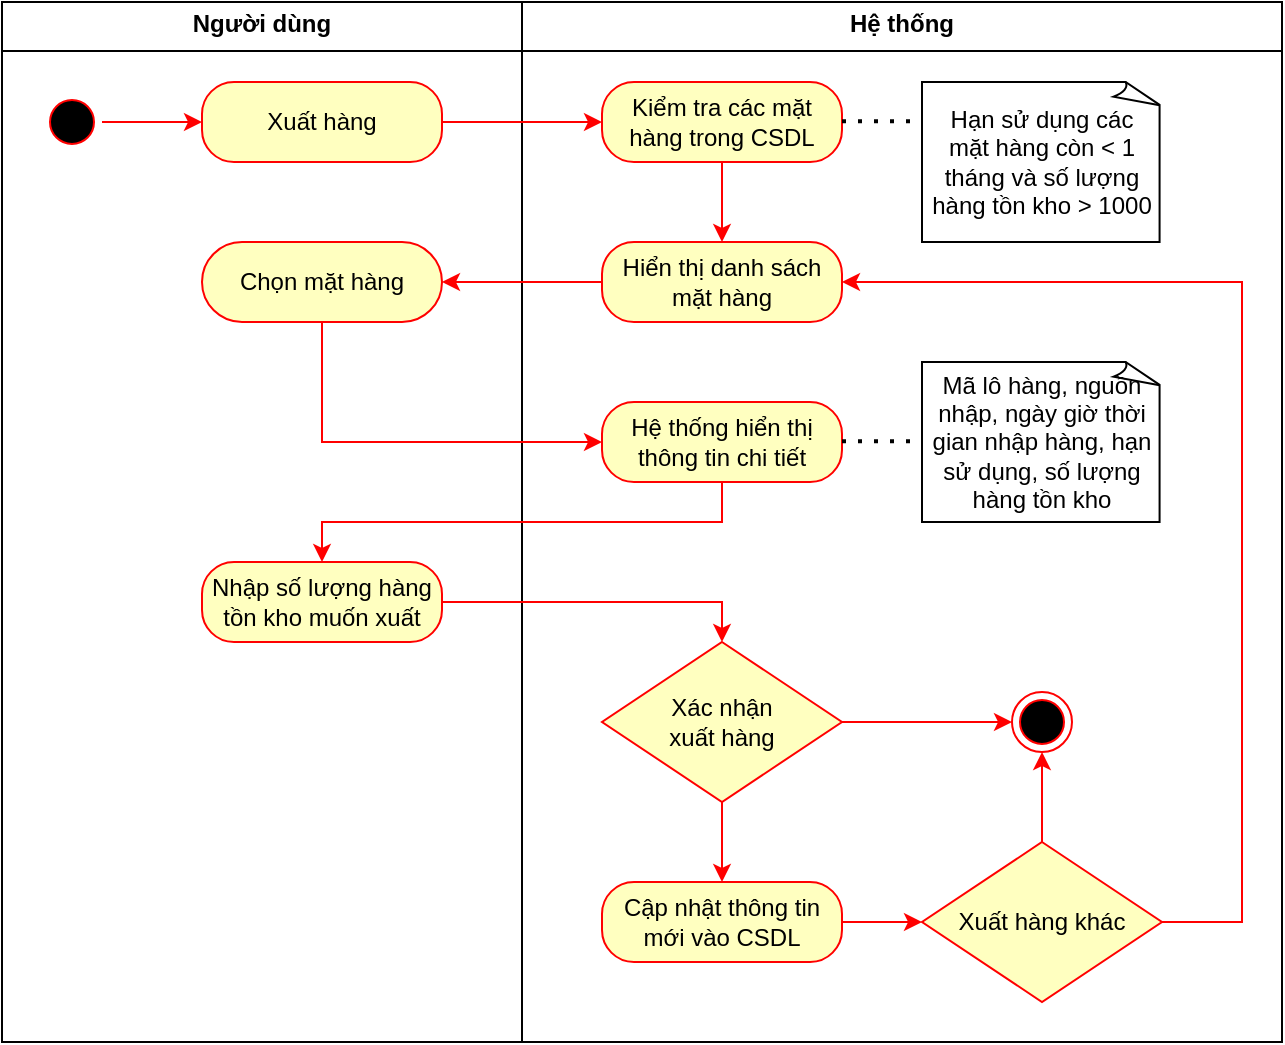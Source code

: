 <mxfile version="26.0.7">
  <diagram name="Page-1" id="qjxpVgBRS9zOOTXjjIfq">
    <mxGraphModel dx="976" dy="418" grid="1" gridSize="10" guides="1" tooltips="1" connect="1" arrows="1" fold="1" page="1" pageScale="1" pageWidth="850" pageHeight="1100" math="0" shadow="0">
      <root>
        <mxCell id="0" />
        <mxCell id="1" parent="0" />
        <mxCell id="E6wu_Sl9GeRM73bdmKUh-53" value="&lt;p style=&quot;margin:0px;margin-top:4px;text-align:center;&quot;&gt;&lt;b&gt;Hệ thống&lt;/b&gt;&lt;/p&gt;&lt;hr size=&quot;1&quot; style=&quot;border-style:solid;&quot;&gt;&lt;div style=&quot;height:2px;&quot;&gt;&lt;/div&gt;" style="verticalAlign=top;align=left;overflow=fill;html=1;whiteSpace=wrap;" vertex="1" parent="1">
          <mxGeometry x="260" width="380" height="520" as="geometry" />
        </mxCell>
        <mxCell id="E6wu_Sl9GeRM73bdmKUh-52" value="&lt;p style=&quot;margin:0px;margin-top:4px;text-align:center;&quot;&gt;&lt;b&gt;Người dùng&lt;/b&gt;&lt;/p&gt;&lt;hr size=&quot;1&quot; style=&quot;border-style:solid;&quot;&gt;&lt;div style=&quot;height:2px;&quot;&gt;&lt;/div&gt;" style="verticalAlign=top;align=left;overflow=fill;html=1;whiteSpace=wrap;" vertex="1" parent="1">
          <mxGeometry width="260" height="520" as="geometry" />
        </mxCell>
        <mxCell id="E6wu_Sl9GeRM73bdmKUh-49" value="" style="edgeStyle=orthogonalEdgeStyle;rounded=0;orthogonalLoop=1;jettySize=auto;html=1;strokeColor=light-dark(#FF0000,#FFFFFF);" edge="1" parent="1" source="E6wu_Sl9GeRM73bdmKUh-1" target="E6wu_Sl9GeRM73bdmKUh-2">
          <mxGeometry relative="1" as="geometry" />
        </mxCell>
        <mxCell id="E6wu_Sl9GeRM73bdmKUh-1" value="" style="ellipse;html=1;shape=startState;fillColor=#000000;strokeColor=light-dark(#FF0000,#FFFFFF);" vertex="1" parent="1">
          <mxGeometry x="20" y="45" width="30" height="30" as="geometry" />
        </mxCell>
        <mxCell id="E6wu_Sl9GeRM73bdmKUh-5" value="" style="edgeStyle=orthogonalEdgeStyle;rounded=0;orthogonalLoop=1;jettySize=auto;html=1;strokeColor=light-dark(#FF0000,#FFFFFF);" edge="1" parent="1" source="E6wu_Sl9GeRM73bdmKUh-2" target="E6wu_Sl9GeRM73bdmKUh-3">
          <mxGeometry relative="1" as="geometry" />
        </mxCell>
        <mxCell id="E6wu_Sl9GeRM73bdmKUh-2" value="Xuất hàng" style="rounded=1;whiteSpace=wrap;html=1;arcSize=40;fontColor=#000000;fillColor=#ffffc0;strokeColor=light-dark(#FF0000,#FFFFFF);" vertex="1" parent="1">
          <mxGeometry x="100" y="40" width="120" height="40" as="geometry" />
        </mxCell>
        <mxCell id="E6wu_Sl9GeRM73bdmKUh-36" value="" style="edgeStyle=orthogonalEdgeStyle;rounded=0;orthogonalLoop=1;jettySize=auto;html=1;strokeColor=light-dark(#FF0000,#FFFFFF);" edge="1" parent="1" source="E6wu_Sl9GeRM73bdmKUh-3" target="E6wu_Sl9GeRM73bdmKUh-35">
          <mxGeometry relative="1" as="geometry" />
        </mxCell>
        <mxCell id="E6wu_Sl9GeRM73bdmKUh-3" value="Kiểm tra các mặt hàng trong CSDL" style="rounded=1;whiteSpace=wrap;html=1;arcSize=40;fontColor=#000000;fillColor=#ffffc0;strokeColor=light-dark(#FF0000,#FFFFFF);" vertex="1" parent="1">
          <mxGeometry x="300" y="40" width="120" height="40" as="geometry" />
        </mxCell>
        <mxCell id="E6wu_Sl9GeRM73bdmKUh-6" value="Hạn sử dụng các&lt;br&gt;mặt hàng còn &amp;lt; 1 tháng và số lượng hàng tồn kho &amp;gt; 1000" style="whiteSpace=wrap;html=1;shape=mxgraph.basic.document;align=center;strokeColor=light-dark(#000000,#FFFFFF);" vertex="1" parent="1">
          <mxGeometry x="460" y="40" width="120" height="80" as="geometry" />
        </mxCell>
        <mxCell id="E6wu_Sl9GeRM73bdmKUh-38" style="edgeStyle=orthogonalEdgeStyle;rounded=0;orthogonalLoop=1;jettySize=auto;html=1;entryX=0;entryY=0.5;entryDx=0;entryDy=0;strokeColor=light-dark(#FF0000,#FFFFFF);" edge="1" parent="1" source="E6wu_Sl9GeRM73bdmKUh-9" target="E6wu_Sl9GeRM73bdmKUh-10">
          <mxGeometry relative="1" as="geometry">
            <Array as="points">
              <mxPoint x="160" y="220" />
            </Array>
          </mxGeometry>
        </mxCell>
        <mxCell id="E6wu_Sl9GeRM73bdmKUh-9" value="Chọn mặt hàng" style="rounded=1;whiteSpace=wrap;html=1;arcSize=50;fontColor=#000000;fillColor=#ffffc0;strokeColor=light-dark(#FF0000,#FFFFFF);" vertex="1" parent="1">
          <mxGeometry x="100" y="120" width="120" height="40" as="geometry" />
        </mxCell>
        <mxCell id="E6wu_Sl9GeRM73bdmKUh-40" style="edgeStyle=orthogonalEdgeStyle;rounded=0;orthogonalLoop=1;jettySize=auto;html=1;entryX=0.5;entryY=0;entryDx=0;entryDy=0;strokeColor=light-dark(#FF0000,#FFFFFF);" edge="1" parent="1" source="E6wu_Sl9GeRM73bdmKUh-10" target="E6wu_Sl9GeRM73bdmKUh-21">
          <mxGeometry relative="1" as="geometry">
            <Array as="points">
              <mxPoint x="360" y="260" />
              <mxPoint x="160" y="260" />
            </Array>
          </mxGeometry>
        </mxCell>
        <mxCell id="E6wu_Sl9GeRM73bdmKUh-10" value="Hệ thống hiển thị thông tin chi tiết" style="rounded=1;whiteSpace=wrap;html=1;arcSize=40;fontColor=#000000;fillColor=#ffffc0;strokeColor=light-dark(#FF0000,#FFFFFF);" vertex="1" parent="1">
          <mxGeometry x="300" y="200" width="120" height="40" as="geometry" />
        </mxCell>
        <mxCell id="E6wu_Sl9GeRM73bdmKUh-13" value="Mã lô hàng, nguồn nhập, ngày giờ thời gian nhập hàng, hạn sử dụng, số lượng hàng tồn kho" style="whiteSpace=wrap;html=1;shape=mxgraph.basic.document;align=center;strokeColor=light-dark(#000000,#FFFFFF);" vertex="1" parent="1">
          <mxGeometry x="460" y="180" width="120" height="80" as="geometry" />
        </mxCell>
        <mxCell id="E6wu_Sl9GeRM73bdmKUh-17" value="" style="endArrow=none;dashed=1;html=1;dashPattern=1 3;strokeWidth=2;rounded=0;strokeColor=light-dark(#000000,#FFFFFF);" edge="1" parent="1">
          <mxGeometry width="50" height="50" relative="1" as="geometry">
            <mxPoint x="420" y="219.66" as="sourcePoint" />
            <mxPoint x="460" y="219.66" as="targetPoint" />
          </mxGeometry>
        </mxCell>
        <mxCell id="E6wu_Sl9GeRM73bdmKUh-19" value="" style="endArrow=none;dashed=1;html=1;dashPattern=1 3;strokeWidth=2;rounded=0;strokeColor=light-dark(#000000,#FFFFFF);" edge="1" parent="1">
          <mxGeometry width="50" height="50" relative="1" as="geometry">
            <mxPoint x="420" y="59.66" as="sourcePoint" />
            <mxPoint x="460" y="59.66" as="targetPoint" />
          </mxGeometry>
        </mxCell>
        <mxCell id="E6wu_Sl9GeRM73bdmKUh-24" value="" style="edgeStyle=orthogonalEdgeStyle;rounded=0;orthogonalLoop=1;jettySize=auto;html=1;entryX=0.5;entryY=0;entryDx=0;entryDy=0;strokeColor=light-dark(#FF0000,#FFFFFF);" edge="1" parent="1" source="E6wu_Sl9GeRM73bdmKUh-21" target="E6wu_Sl9GeRM73bdmKUh-23">
          <mxGeometry relative="1" as="geometry">
            <mxPoint x="360" y="330" as="targetPoint" />
          </mxGeometry>
        </mxCell>
        <mxCell id="E6wu_Sl9GeRM73bdmKUh-21" value="Nhập số lượng hàng tồn kho muốn xuất" style="rounded=1;whiteSpace=wrap;html=1;arcSize=40;fontColor=#000000;fillColor=#ffffc0;strokeColor=light-dark(#FF0000,#FFFFFF);" vertex="1" parent="1">
          <mxGeometry x="100" y="280" width="120" height="40" as="geometry" />
        </mxCell>
        <mxCell id="E6wu_Sl9GeRM73bdmKUh-26" value="" style="edgeStyle=orthogonalEdgeStyle;rounded=0;orthogonalLoop=1;jettySize=auto;html=1;strokeColor=light-dark(#FF0000,#FFFFFF);" edge="1" parent="1" source="E6wu_Sl9GeRM73bdmKUh-23" target="E6wu_Sl9GeRM73bdmKUh-25">
          <mxGeometry relative="1" as="geometry" />
        </mxCell>
        <mxCell id="E6wu_Sl9GeRM73bdmKUh-30" value="" style="edgeStyle=orthogonalEdgeStyle;rounded=0;orthogonalLoop=1;jettySize=auto;html=1;strokeColor=light-dark(#FF0000,#FFFFFF);" edge="1" parent="1" source="E6wu_Sl9GeRM73bdmKUh-23" target="E6wu_Sl9GeRM73bdmKUh-29">
          <mxGeometry relative="1" as="geometry" />
        </mxCell>
        <mxCell id="E6wu_Sl9GeRM73bdmKUh-23" value="Xác nhận&lt;br&gt;xuất hàng" style="rhombus;whiteSpace=wrap;html=1;fontColor=#000000;fillColor=#ffffc0;strokeColor=light-dark(#FF0000,#FFFFFF);" vertex="1" parent="1">
          <mxGeometry x="300" y="320" width="120" height="80" as="geometry" />
        </mxCell>
        <mxCell id="E6wu_Sl9GeRM73bdmKUh-28" value="" style="edgeStyle=orthogonalEdgeStyle;rounded=0;orthogonalLoop=1;jettySize=auto;html=1;strokeColor=light-dark(#FF0000,#FFFFFF);" edge="1" parent="1" source="E6wu_Sl9GeRM73bdmKUh-25" target="E6wu_Sl9GeRM73bdmKUh-27">
          <mxGeometry relative="1" as="geometry" />
        </mxCell>
        <mxCell id="E6wu_Sl9GeRM73bdmKUh-25" value="Cập nhật thông tin&lt;br&gt;mới vào CSDL" style="rounded=1;whiteSpace=wrap;html=1;arcSize=40;fontColor=#000000;fillColor=#ffffc0;strokeColor=light-dark(#FF0000,#FFFFFF);" vertex="1" parent="1">
          <mxGeometry x="300" y="440" width="120" height="40" as="geometry" />
        </mxCell>
        <mxCell id="E6wu_Sl9GeRM73bdmKUh-31" value="" style="edgeStyle=orthogonalEdgeStyle;rounded=0;orthogonalLoop=1;jettySize=auto;html=1;strokeColor=light-dark(#FF0000,#FFFFFF);" edge="1" parent="1" source="E6wu_Sl9GeRM73bdmKUh-27" target="E6wu_Sl9GeRM73bdmKUh-29">
          <mxGeometry relative="1" as="geometry" />
        </mxCell>
        <mxCell id="E6wu_Sl9GeRM73bdmKUh-44" style="edgeStyle=orthogonalEdgeStyle;rounded=0;orthogonalLoop=1;jettySize=auto;html=1;entryX=1;entryY=0.5;entryDx=0;entryDy=0;strokeColor=light-dark(#FF0000,#FFFFFF);" edge="1" parent="1" source="E6wu_Sl9GeRM73bdmKUh-27" target="E6wu_Sl9GeRM73bdmKUh-35">
          <mxGeometry relative="1" as="geometry">
            <Array as="points">
              <mxPoint x="620" y="460" />
              <mxPoint x="620" y="140" />
            </Array>
          </mxGeometry>
        </mxCell>
        <mxCell id="E6wu_Sl9GeRM73bdmKUh-27" value="Xuất hàng khác" style="rhombus;whiteSpace=wrap;html=1;fontColor=#000000;fillColor=#ffffc0;strokeColor=light-dark(#FF0000,#FFFFFF);" vertex="1" parent="1">
          <mxGeometry x="460" y="420" width="120" height="80" as="geometry" />
        </mxCell>
        <mxCell id="E6wu_Sl9GeRM73bdmKUh-29" value="" style="ellipse;html=1;shape=endState;fillColor=#000000;strokeColor=light-dark(#FF0000,#FFFFFF);" vertex="1" parent="1">
          <mxGeometry x="505" y="345" width="30" height="30" as="geometry" />
        </mxCell>
        <mxCell id="E6wu_Sl9GeRM73bdmKUh-37" value="" style="edgeStyle=orthogonalEdgeStyle;rounded=0;orthogonalLoop=1;jettySize=auto;html=1;strokeColor=light-dark(#FF0000,#FFFFFF);" edge="1" parent="1" source="E6wu_Sl9GeRM73bdmKUh-35" target="E6wu_Sl9GeRM73bdmKUh-9">
          <mxGeometry relative="1" as="geometry" />
        </mxCell>
        <mxCell id="E6wu_Sl9GeRM73bdmKUh-35" value="Hiển thị danh sách mặt hàng" style="rounded=1;whiteSpace=wrap;html=1;arcSize=40;fontColor=#000000;fillColor=#ffffc0;strokeColor=light-dark(#FF0000,#FFFFFF);" vertex="1" parent="1">
          <mxGeometry x="300" y="120" width="120" height="40" as="geometry" />
        </mxCell>
      </root>
    </mxGraphModel>
  </diagram>
</mxfile>
